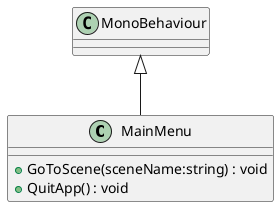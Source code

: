 @startuml
class MainMenu {
    + GoToScene(sceneName:string) : void
    + QuitApp() : void
}
MonoBehaviour <|-- MainMenu
@enduml
